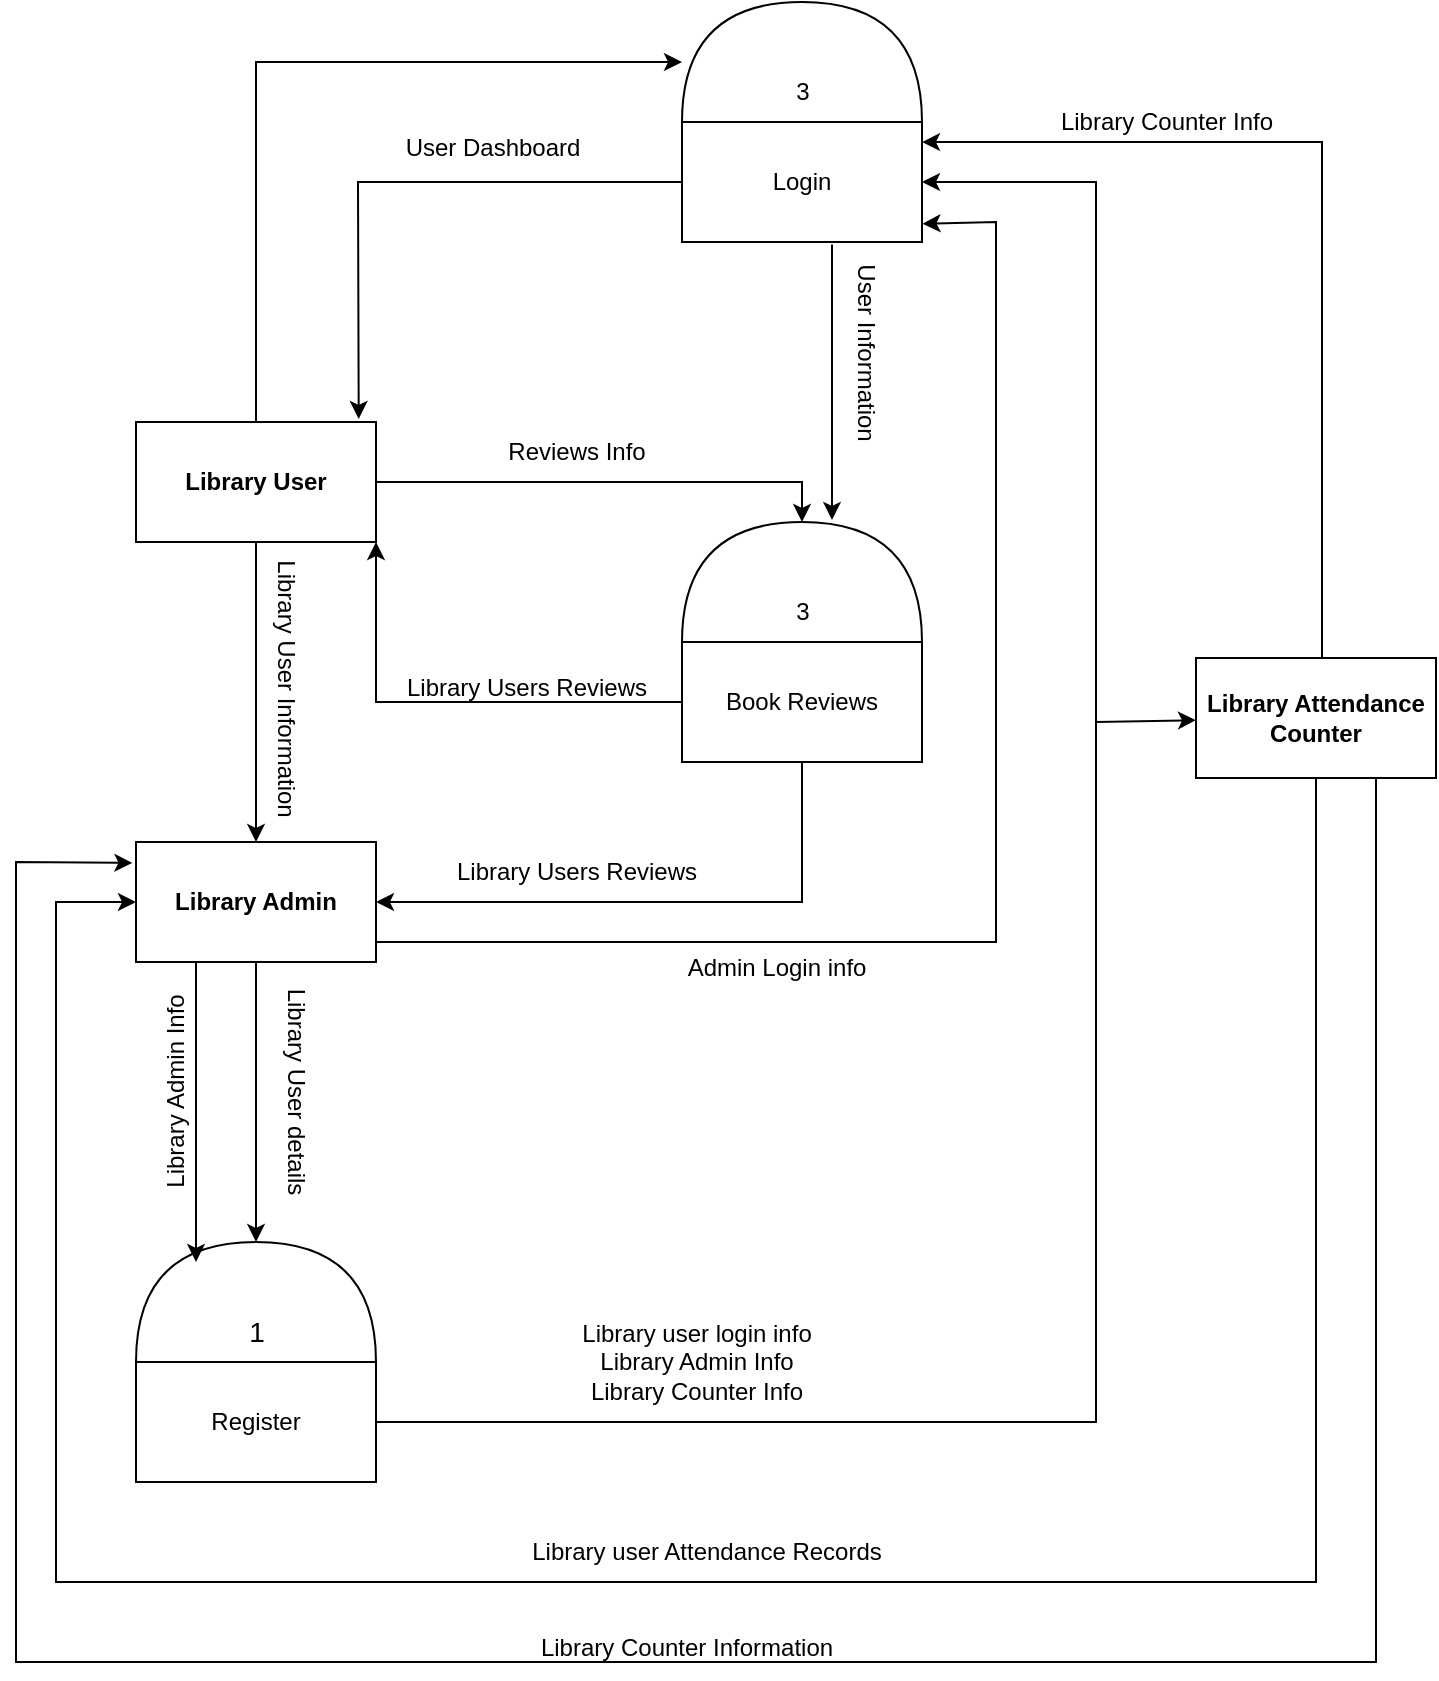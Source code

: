 <mxfile version="24.0.6" type="github">
  <diagram name="Page-1" id="jEE0QtYnfGq3cd7_jUfr">
    <mxGraphModel dx="2036" dy="920" grid="1" gridSize="10" guides="1" tooltips="1" connect="1" arrows="1" fold="1" page="1" pageScale="1" pageWidth="826" pageHeight="1169" math="0" shadow="0">
      <root>
        <mxCell id="0" />
        <mxCell id="1" parent="0" />
        <mxCell id="z5HuqzgQ3joIAc6Jr-kF-1" value="&lt;b&gt;Library User&lt;/b&gt;" style="rounded=0;whiteSpace=wrap;html=1;" vertex="1" parent="1">
          <mxGeometry x="80" y="510" width="120" height="60" as="geometry" />
        </mxCell>
        <mxCell id="z5HuqzgQ3joIAc6Jr-kF-2" value="&lt;b&gt;Library Attendance&lt;br&gt;Counter&lt;/b&gt;" style="rounded=0;whiteSpace=wrap;html=1;" vertex="1" parent="1">
          <mxGeometry x="610" y="628" width="120" height="60" as="geometry" />
        </mxCell>
        <mxCell id="z5HuqzgQ3joIAc6Jr-kF-7" value="&lt;b&gt;Library Admin&lt;/b&gt;" style="rounded=0;whiteSpace=wrap;html=1;" vertex="1" parent="1">
          <mxGeometry x="80" y="720" width="120" height="60" as="geometry" />
        </mxCell>
        <mxCell id="z5HuqzgQ3joIAc6Jr-kF-14" value="" style="group" vertex="1" connectable="0" parent="1">
          <mxGeometry x="353" y="560" width="120" height="120" as="geometry" />
        </mxCell>
        <mxCell id="z5HuqzgQ3joIAc6Jr-kF-12" value="" style="shape=or;whiteSpace=wrap;html=1;rotation=-90;" vertex="1" parent="z5HuqzgQ3joIAc6Jr-kF-14">
          <mxGeometry x="30" y="-30" width="60" height="120" as="geometry" />
        </mxCell>
        <mxCell id="z5HuqzgQ3joIAc6Jr-kF-13" value="Book Reviews" style="rounded=0;whiteSpace=wrap;html=1;" vertex="1" parent="z5HuqzgQ3joIAc6Jr-kF-14">
          <mxGeometry y="60" width="120" height="60" as="geometry" />
        </mxCell>
        <mxCell id="z5HuqzgQ3joIAc6Jr-kF-23" value="3" style="text;html=1;align=center;verticalAlign=middle;resizable=0;points=[];autosize=1;strokeColor=none;fillColor=none;" vertex="1" parent="z5HuqzgQ3joIAc6Jr-kF-14">
          <mxGeometry x="45" y="30" width="30" height="30" as="geometry" />
        </mxCell>
        <mxCell id="z5HuqzgQ3joIAc6Jr-kF-15" value="" style="group" vertex="1" connectable="0" parent="1">
          <mxGeometry x="80" y="920" width="120" height="120" as="geometry" />
        </mxCell>
        <mxCell id="z5HuqzgQ3joIAc6Jr-kF-6" value="Register" style="rounded=0;whiteSpace=wrap;html=1;" vertex="1" parent="z5HuqzgQ3joIAc6Jr-kF-15">
          <mxGeometry y="60" width="120" height="60" as="geometry" />
        </mxCell>
        <mxCell id="z5HuqzgQ3joIAc6Jr-kF-11" value="" style="shape=or;whiteSpace=wrap;html=1;rotation=-90;" vertex="1" parent="z5HuqzgQ3joIAc6Jr-kF-15">
          <mxGeometry x="30" y="-30" width="60" height="120" as="geometry" />
        </mxCell>
        <mxCell id="z5HuqzgQ3joIAc6Jr-kF-19" value="&lt;font style=&quot;font-size: 14px;&quot;&gt;1&lt;/font&gt;" style="text;html=1;align=center;verticalAlign=middle;resizable=0;points=[];autosize=1;strokeColor=none;fillColor=none;" vertex="1" parent="z5HuqzgQ3joIAc6Jr-kF-15">
          <mxGeometry x="45" y="30" width="30" height="30" as="geometry" />
        </mxCell>
        <mxCell id="z5HuqzgQ3joIAc6Jr-kF-17" value="" style="group" vertex="1" connectable="0" parent="1">
          <mxGeometry x="353" y="300" width="120" height="120" as="geometry" />
        </mxCell>
        <mxCell id="z5HuqzgQ3joIAc6Jr-kF-5" value="Login" style="rounded=0;whiteSpace=wrap;html=1;" vertex="1" parent="z5HuqzgQ3joIAc6Jr-kF-17">
          <mxGeometry y="60" width="120" height="60" as="geometry" />
        </mxCell>
        <mxCell id="z5HuqzgQ3joIAc6Jr-kF-8" value="" style="shape=or;whiteSpace=wrap;html=1;rotation=-90;" vertex="1" parent="z5HuqzgQ3joIAc6Jr-kF-17">
          <mxGeometry x="30" y="-30" width="60" height="120" as="geometry" />
        </mxCell>
        <mxCell id="z5HuqzgQ3joIAc6Jr-kF-61" value="3" style="text;html=1;align=center;verticalAlign=middle;resizable=0;points=[];autosize=1;strokeColor=none;fillColor=none;" vertex="1" parent="z5HuqzgQ3joIAc6Jr-kF-17">
          <mxGeometry x="45" y="30" width="30" height="30" as="geometry" />
        </mxCell>
        <mxCell id="z5HuqzgQ3joIAc6Jr-kF-26" value="" style="endArrow=classic;html=1;rounded=0;" edge="1" parent="1" source="z5HuqzgQ3joIAc6Jr-kF-1" target="z5HuqzgQ3joIAc6Jr-kF-7">
          <mxGeometry width="50" height="50" relative="1" as="geometry">
            <mxPoint x="360" y="620" as="sourcePoint" />
            <mxPoint x="410" y="570" as="targetPoint" />
          </mxGeometry>
        </mxCell>
        <mxCell id="z5HuqzgQ3joIAc6Jr-kF-27" value="" style="endArrow=classic;html=1;rounded=0;" edge="1" parent="1" source="z5HuqzgQ3joIAc6Jr-kF-7" target="z5HuqzgQ3joIAc6Jr-kF-11">
          <mxGeometry width="50" height="50" relative="1" as="geometry">
            <mxPoint x="360" y="900" as="sourcePoint" />
            <mxPoint x="410" y="850" as="targetPoint" />
          </mxGeometry>
        </mxCell>
        <mxCell id="z5HuqzgQ3joIAc6Jr-kF-29" value="" style="endArrow=classic;html=1;rounded=0;" edge="1" parent="1" source="z5HuqzgQ3joIAc6Jr-kF-1" target="z5HuqzgQ3joIAc6Jr-kF-8">
          <mxGeometry width="50" height="50" relative="1" as="geometry">
            <mxPoint x="360" y="620" as="sourcePoint" />
            <mxPoint x="410" y="570" as="targetPoint" />
            <Array as="points">
              <mxPoint x="140" y="330" />
            </Array>
          </mxGeometry>
        </mxCell>
        <mxCell id="z5HuqzgQ3joIAc6Jr-kF-30" value="" style="endArrow=classic;html=1;rounded=0;exitX=0.625;exitY=1.02;exitDx=0;exitDy=0;exitPerimeter=0;entryX=1.017;entryY=0.625;entryDx=0;entryDy=0;entryPerimeter=0;" edge="1" parent="1" source="z5HuqzgQ3joIAc6Jr-kF-5" target="z5HuqzgQ3joIAc6Jr-kF-12">
          <mxGeometry width="50" height="50" relative="1" as="geometry">
            <mxPoint x="360" y="620" as="sourcePoint" />
            <mxPoint x="410" y="570" as="targetPoint" />
          </mxGeometry>
        </mxCell>
        <mxCell id="z5HuqzgQ3joIAc6Jr-kF-31" value="" style="endArrow=classic;html=1;rounded=0;" edge="1" parent="1" source="z5HuqzgQ3joIAc6Jr-kF-13" target="z5HuqzgQ3joIAc6Jr-kF-7">
          <mxGeometry width="50" height="50" relative="1" as="geometry">
            <mxPoint x="360" y="900" as="sourcePoint" />
            <mxPoint x="410" y="850" as="targetPoint" />
            <Array as="points">
              <mxPoint x="413" y="750" />
            </Array>
          </mxGeometry>
        </mxCell>
        <mxCell id="z5HuqzgQ3joIAc6Jr-kF-33" value="" style="endArrow=classic;html=1;rounded=0;" edge="1" parent="1" source="z5HuqzgQ3joIAc6Jr-kF-1" target="z5HuqzgQ3joIAc6Jr-kF-12">
          <mxGeometry width="50" height="50" relative="1" as="geometry">
            <mxPoint x="230" y="580" as="sourcePoint" />
            <mxPoint x="370" y="540" as="targetPoint" />
            <Array as="points">
              <mxPoint x="413" y="540" />
            </Array>
          </mxGeometry>
        </mxCell>
        <mxCell id="z5HuqzgQ3joIAc6Jr-kF-34" value="" style="endArrow=classic;html=1;rounded=0;entryX=0.928;entryY=-0.025;entryDx=0;entryDy=0;entryPerimeter=0;exitX=0;exitY=0.5;exitDx=0;exitDy=0;" edge="1" parent="1" source="z5HuqzgQ3joIAc6Jr-kF-5" target="z5HuqzgQ3joIAc6Jr-kF-1">
          <mxGeometry width="50" height="50" relative="1" as="geometry">
            <mxPoint x="350" y="430" as="sourcePoint" />
            <mxPoint x="410" y="570" as="targetPoint" />
            <Array as="points">
              <mxPoint x="191" y="390" />
            </Array>
          </mxGeometry>
        </mxCell>
        <mxCell id="z5HuqzgQ3joIAc6Jr-kF-36" value="" style="endArrow=classic;html=1;rounded=0;exitX=1;exitY=0.5;exitDx=0;exitDy=0;entryX=1;entryY=0.5;entryDx=0;entryDy=0;" edge="1" parent="1" source="z5HuqzgQ3joIAc6Jr-kF-6" target="z5HuqzgQ3joIAc6Jr-kF-5">
          <mxGeometry width="50" height="50" relative="1" as="geometry">
            <mxPoint x="340" y="620" as="sourcePoint" />
            <mxPoint x="390" y="570" as="targetPoint" />
            <Array as="points">
              <mxPoint x="560" y="1010" />
              <mxPoint x="560" y="390" />
            </Array>
          </mxGeometry>
        </mxCell>
        <mxCell id="z5HuqzgQ3joIAc6Jr-kF-38" value="Library Users Reviews" style="text;html=1;align=center;verticalAlign=middle;resizable=0;points=[];autosize=1;strokeColor=none;fillColor=none;" vertex="1" parent="1">
          <mxGeometry x="230" y="720" width="140" height="30" as="geometry" />
        </mxCell>
        <mxCell id="z5HuqzgQ3joIAc6Jr-kF-39" value="Reviews Info" style="text;html=1;align=center;verticalAlign=middle;resizable=0;points=[];autosize=1;strokeColor=none;fillColor=none;" vertex="1" parent="1">
          <mxGeometry x="255" y="510" width="90" height="30" as="geometry" />
        </mxCell>
        <mxCell id="z5HuqzgQ3joIAc6Jr-kF-40" value="User Information" style="text;html=1;align=center;verticalAlign=middle;resizable=0;points=[];autosize=1;strokeColor=none;fillColor=none;rotation=90;" vertex="1" parent="1">
          <mxGeometry x="390" y="460" width="110" height="30" as="geometry" />
        </mxCell>
        <mxCell id="z5HuqzgQ3joIAc6Jr-kF-44" value="Library User Information" style="text;html=1;align=center;verticalAlign=middle;resizable=0;points=[];autosize=1;strokeColor=none;fillColor=none;rotation=90;" vertex="1" parent="1">
          <mxGeometry x="80" y="628" width="150" height="30" as="geometry" />
        </mxCell>
        <mxCell id="z5HuqzgQ3joIAc6Jr-kF-45" value="Library User details" style="text;html=1;align=center;verticalAlign=middle;whiteSpace=wrap;rounded=0;rotation=90;" vertex="1" parent="1">
          <mxGeometry x="90" y="830" width="140" height="30" as="geometry" />
        </mxCell>
        <mxCell id="z5HuqzgQ3joIAc6Jr-kF-46" value="Library user login info&lt;div&gt;Library Admin Info&lt;br&gt;Library Counter Info&lt;/div&gt;" style="text;html=1;align=center;verticalAlign=middle;resizable=0;points=[];autosize=1;strokeColor=none;fillColor=none;" vertex="1" parent="1">
          <mxGeometry x="290" y="950" width="140" height="60" as="geometry" />
        </mxCell>
        <mxCell id="z5HuqzgQ3joIAc6Jr-kF-47" value="" style="endArrow=classic;html=1;rounded=0;" edge="1" parent="1" target="z5HuqzgQ3joIAc6Jr-kF-2">
          <mxGeometry width="50" height="50" relative="1" as="geometry">
            <mxPoint x="560" y="660" as="sourcePoint" />
            <mxPoint x="260" y="940" as="targetPoint" />
          </mxGeometry>
        </mxCell>
        <mxCell id="z5HuqzgQ3joIAc6Jr-kF-48" value="" style="endArrow=classic;html=1;rounded=0;" edge="1" parent="1" source="z5HuqzgQ3joIAc6Jr-kF-2" target="z5HuqzgQ3joIAc6Jr-kF-7">
          <mxGeometry width="50" height="50" relative="1" as="geometry">
            <mxPoint x="320" y="930" as="sourcePoint" />
            <mxPoint x="370" y="880" as="targetPoint" />
            <Array as="points">
              <mxPoint x="670" y="1090" />
              <mxPoint x="40" y="1090" />
              <mxPoint x="40" y="750" />
            </Array>
          </mxGeometry>
        </mxCell>
        <mxCell id="z5HuqzgQ3joIAc6Jr-kF-49" value="Library user Attendance Records" style="text;html=1;align=center;verticalAlign=middle;resizable=0;points=[];autosize=1;strokeColor=none;fillColor=none;" vertex="1" parent="1">
          <mxGeometry x="265" y="1060" width="200" height="30" as="geometry" />
        </mxCell>
        <mxCell id="z5HuqzgQ3joIAc6Jr-kF-50" value="User Dashboard" style="text;html=1;align=center;verticalAlign=middle;resizable=0;points=[];autosize=1;strokeColor=none;fillColor=none;" vertex="1" parent="1">
          <mxGeometry x="203" y="358" width="110" height="30" as="geometry" />
        </mxCell>
        <mxCell id="z5HuqzgQ3joIAc6Jr-kF-51" value="" style="endArrow=classic;html=1;rounded=0;entryX=0.975;entryY=0.167;entryDx=0;entryDy=0;entryPerimeter=0;" edge="1" parent="1">
          <mxGeometry width="50" height="50" relative="1" as="geometry">
            <mxPoint x="673" y="628" as="sourcePoint" />
            <mxPoint x="473" y="370.02" as="targetPoint" />
            <Array as="points">
              <mxPoint x="673" y="370" />
            </Array>
          </mxGeometry>
        </mxCell>
        <mxCell id="z5HuqzgQ3joIAc6Jr-kF-53" value="Library Counter Info" style="text;html=1;align=center;verticalAlign=middle;resizable=0;points=[];autosize=1;strokeColor=none;fillColor=none;" vertex="1" parent="1">
          <mxGeometry x="530" y="345" width="130" height="30" as="geometry" />
        </mxCell>
        <mxCell id="z5HuqzgQ3joIAc6Jr-kF-54" value="" style="endArrow=classic;html=1;rounded=0;exitX=0.75;exitY=1;exitDx=0;exitDy=0;entryX=-0.015;entryY=0.174;entryDx=0;entryDy=0;entryPerimeter=0;" edge="1" parent="1" source="z5HuqzgQ3joIAc6Jr-kF-2" target="z5HuqzgQ3joIAc6Jr-kF-7">
          <mxGeometry width="50" height="50" relative="1" as="geometry">
            <mxPoint x="570" y="990" as="sourcePoint" />
            <mxPoint x="620" y="940" as="targetPoint" />
            <Array as="points">
              <mxPoint x="700" y="1130" />
              <mxPoint x="20" y="1130" />
              <mxPoint x="20" y="730" />
            </Array>
          </mxGeometry>
        </mxCell>
        <mxCell id="z5HuqzgQ3joIAc6Jr-kF-56" value="Library Counter Information" style="text;html=1;align=center;verticalAlign=middle;resizable=0;points=[];autosize=1;strokeColor=none;fillColor=none;" vertex="1" parent="1">
          <mxGeometry x="270" y="1108" width="170" height="30" as="geometry" />
        </mxCell>
        <mxCell id="z5HuqzgQ3joIAc6Jr-kF-57" value="" style="endArrow=classic;html=1;rounded=0;exitX=0.25;exitY=1;exitDx=0;exitDy=0;" edge="1" parent="1" source="z5HuqzgQ3joIAc6Jr-kF-7">
          <mxGeometry width="50" height="50" relative="1" as="geometry">
            <mxPoint x="560" y="660" as="sourcePoint" />
            <mxPoint x="110" y="930" as="targetPoint" />
          </mxGeometry>
        </mxCell>
        <mxCell id="z5HuqzgQ3joIAc6Jr-kF-58" value="Library Admin Info" style="text;html=1;align=center;verticalAlign=middle;resizable=0;points=[];autosize=1;strokeColor=none;fillColor=none;rotation=-90;" vertex="1" parent="1">
          <mxGeometry x="40" y="830" width="120" height="30" as="geometry" />
        </mxCell>
        <mxCell id="z5HuqzgQ3joIAc6Jr-kF-59" value="" style="endArrow=classic;html=1;rounded=0;exitX=1;exitY=1;exitDx=0;exitDy=0;entryX=1.002;entryY=0.848;entryDx=0;entryDy=0;entryPerimeter=0;" edge="1" parent="1" target="z5HuqzgQ3joIAc6Jr-kF-5">
          <mxGeometry width="50" height="50" relative="1" as="geometry">
            <mxPoint x="200" y="770" as="sourcePoint" />
            <mxPoint x="480" y="410" as="targetPoint" />
            <Array as="points">
              <mxPoint x="510" y="770" />
              <mxPoint x="510" y="410" />
            </Array>
          </mxGeometry>
        </mxCell>
        <mxCell id="z5HuqzgQ3joIAc6Jr-kF-60" value="Admin Login info" style="text;html=1;align=center;verticalAlign=middle;resizable=0;points=[];autosize=1;strokeColor=none;fillColor=none;" vertex="1" parent="1">
          <mxGeometry x="345" y="768" width="110" height="30" as="geometry" />
        </mxCell>
        <mxCell id="z5HuqzgQ3joIAc6Jr-kF-62" value="" style="endArrow=classic;html=1;rounded=0;entryX=1;entryY=1;entryDx=0;entryDy=0;" edge="1" parent="1" source="z5HuqzgQ3joIAc6Jr-kF-13" target="z5HuqzgQ3joIAc6Jr-kF-1">
          <mxGeometry width="50" height="50" relative="1" as="geometry">
            <mxPoint x="430" y="590" as="sourcePoint" />
            <mxPoint x="480" y="540" as="targetPoint" />
            <Array as="points">
              <mxPoint x="200" y="650" />
            </Array>
          </mxGeometry>
        </mxCell>
        <mxCell id="z5HuqzgQ3joIAc6Jr-kF-63" value="Library Users Reviews" style="text;html=1;align=center;verticalAlign=middle;resizable=0;points=[];autosize=1;strokeColor=none;fillColor=none;" vertex="1" parent="1">
          <mxGeometry x="205" y="628" width="140" height="30" as="geometry" />
        </mxCell>
      </root>
    </mxGraphModel>
  </diagram>
</mxfile>
